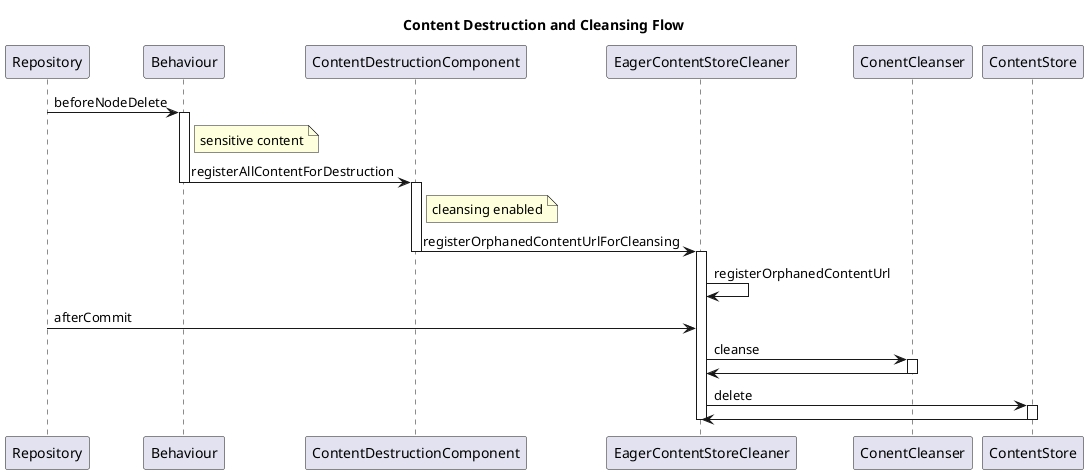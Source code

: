 @startuml

Title: Content Destruction and Cleansing Flow

participant "Repository" as R
participant "Behaviour" as B
participant "ContentDestructionComponent" as CDC
participant "EagerContentStoreCleaner" as ECSC
participant ConentCleanser as CC
participant ContentStore as CS

R->B:beforeNodeDelete
activate B

note right of B: sensitive content
B->CDC:registerAllContentForDestruction
deactivate B
activate CDC
note right of CDC: cleansing enabled

CDC->ECSC:registerOrphanedContentUrlForCleansing
deactivate CDC
activate ECSC

ECSC->ECSC: registerOrphanedContentUrl

R->ECSC:afterCommit

ECSC->CC:cleanse
activate CC
CC->ECSC
deactivate CC

ECSC->CS:delete
activate CS
CS->ECSC
deactivate CS
deactivate ECSC

@enduml